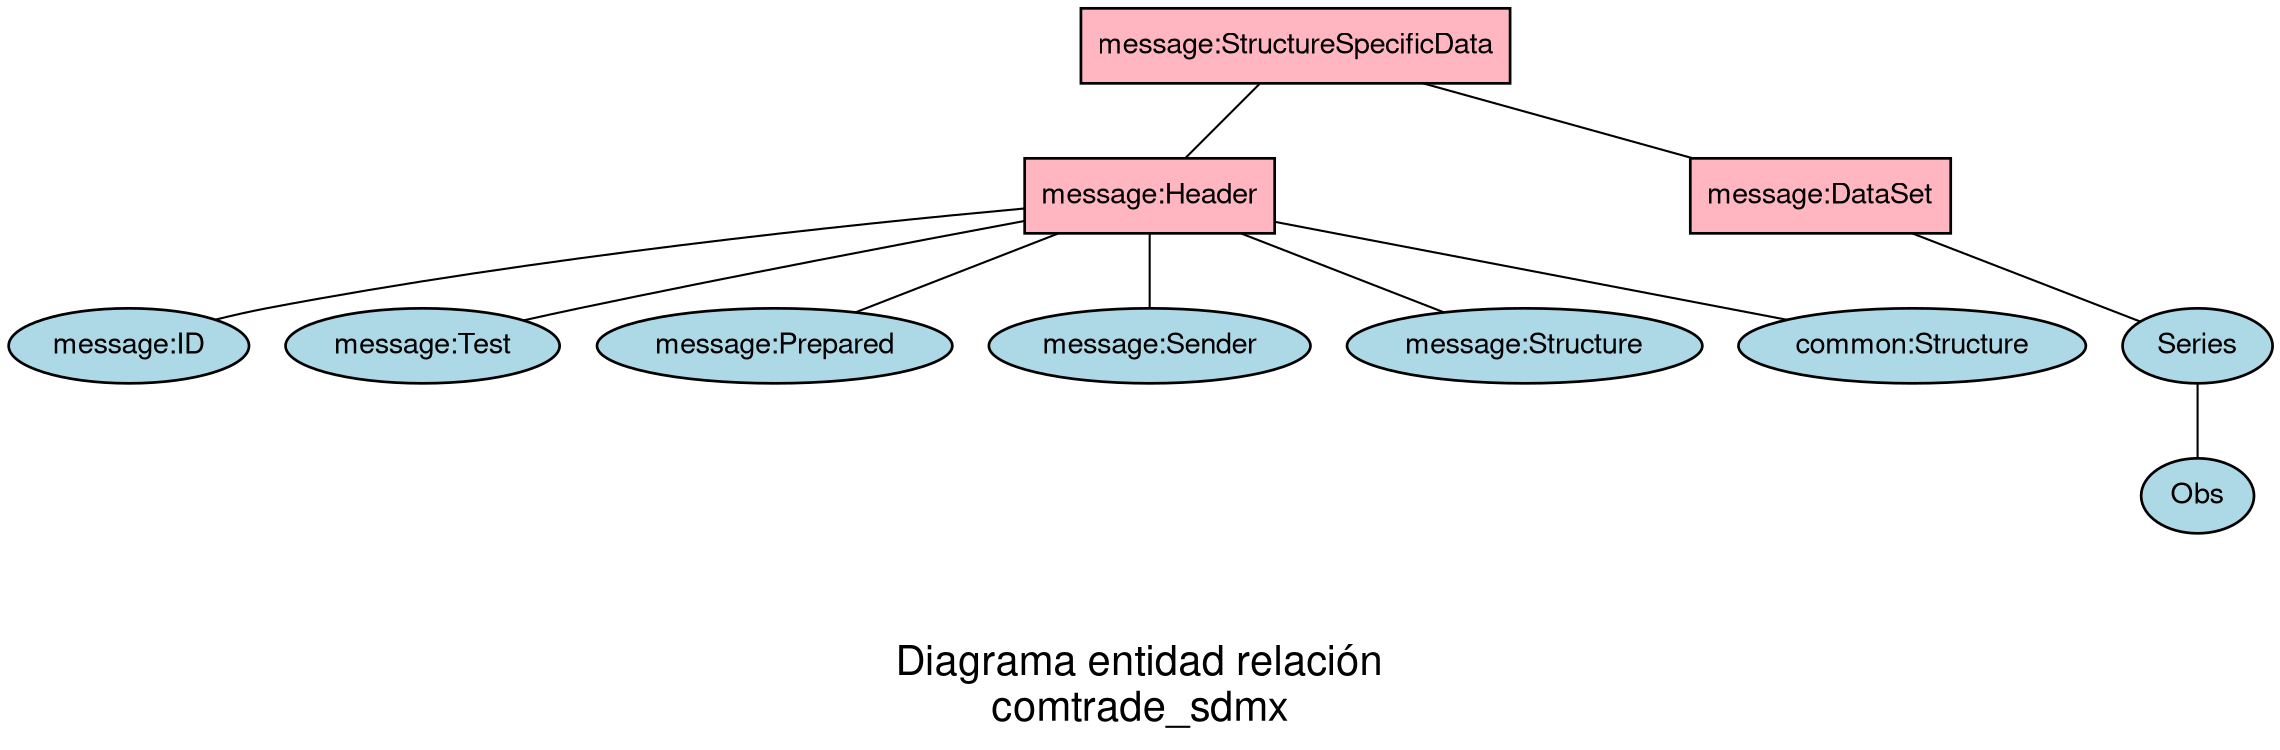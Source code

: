 #dot -Tpng file.gv -o file.png | kitty icat responsab.png

graph ER {
	fontname="Helvetica,Arial,sans-serif"
	node [fontname="Helvetica,Arial,sans-serif"]
	edge [fontname="Helvetica,Arial,sans-serif"]
	layout=dot
	node [shape=box,style=filled,fillcolor=lightpink,penwidth=1.3]; "message:StructureSpecificData"; "message:Header"; "message:DataSet";
	node [shape=ellipse,style=filled,fillcolor=lightblue,penwidth=1.3]; "message:ID"; "message:Test"; "message:Prepared"; "message:Sender"; "message:Structure"; "common:Structure"; Series; Obs;
	node [shape=diamond,style=filled,fillcolor=lightgreen,penwidth=1.3]; 

  "message:StructureSpecificData" -- "message:Header";
  
  "message:Header" -- "message:ID";
  "message:Header" -- "message:Test";
  "message:Header" -- "message:Prepared";
  "message:Header" -- "message:Sender";
  "message:Header" -- "message:Structure";
  "message:Header" -- "common:Structure";

  "message:StructureSpecificData" -- "message:DataSet";

  "message:DataSet" -- Series;
  
  Series -- Obs;
  
	label = "\n\nDiagrama entidad relación\ncomtrade_sdmx";
	fontsize=20;
}
